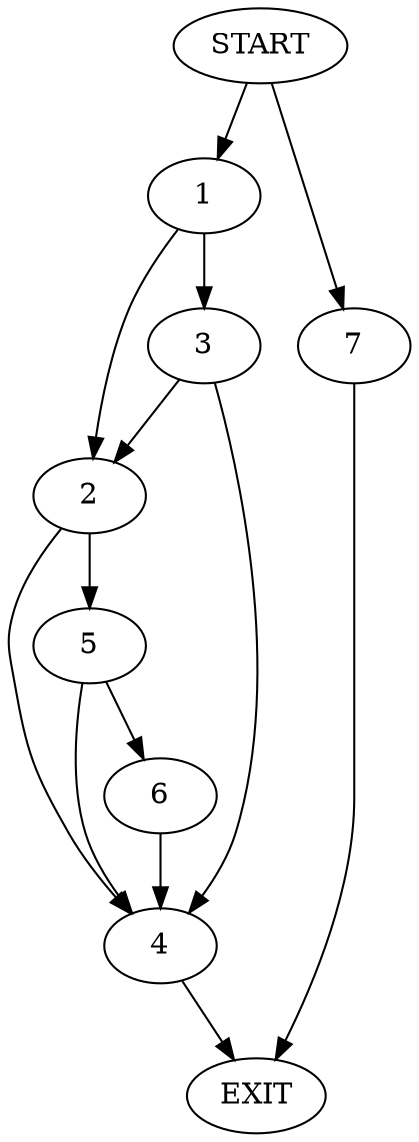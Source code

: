 digraph {
0 [label="START"]
8 [label="EXIT"]
0 -> 1
1 -> 2
1 -> 3
3 -> 2
3 -> 4
2 -> 5
2 -> 4
4 -> 8
5 -> 4
5 -> 6
6 -> 4
0 -> 7
7 -> 8
}
